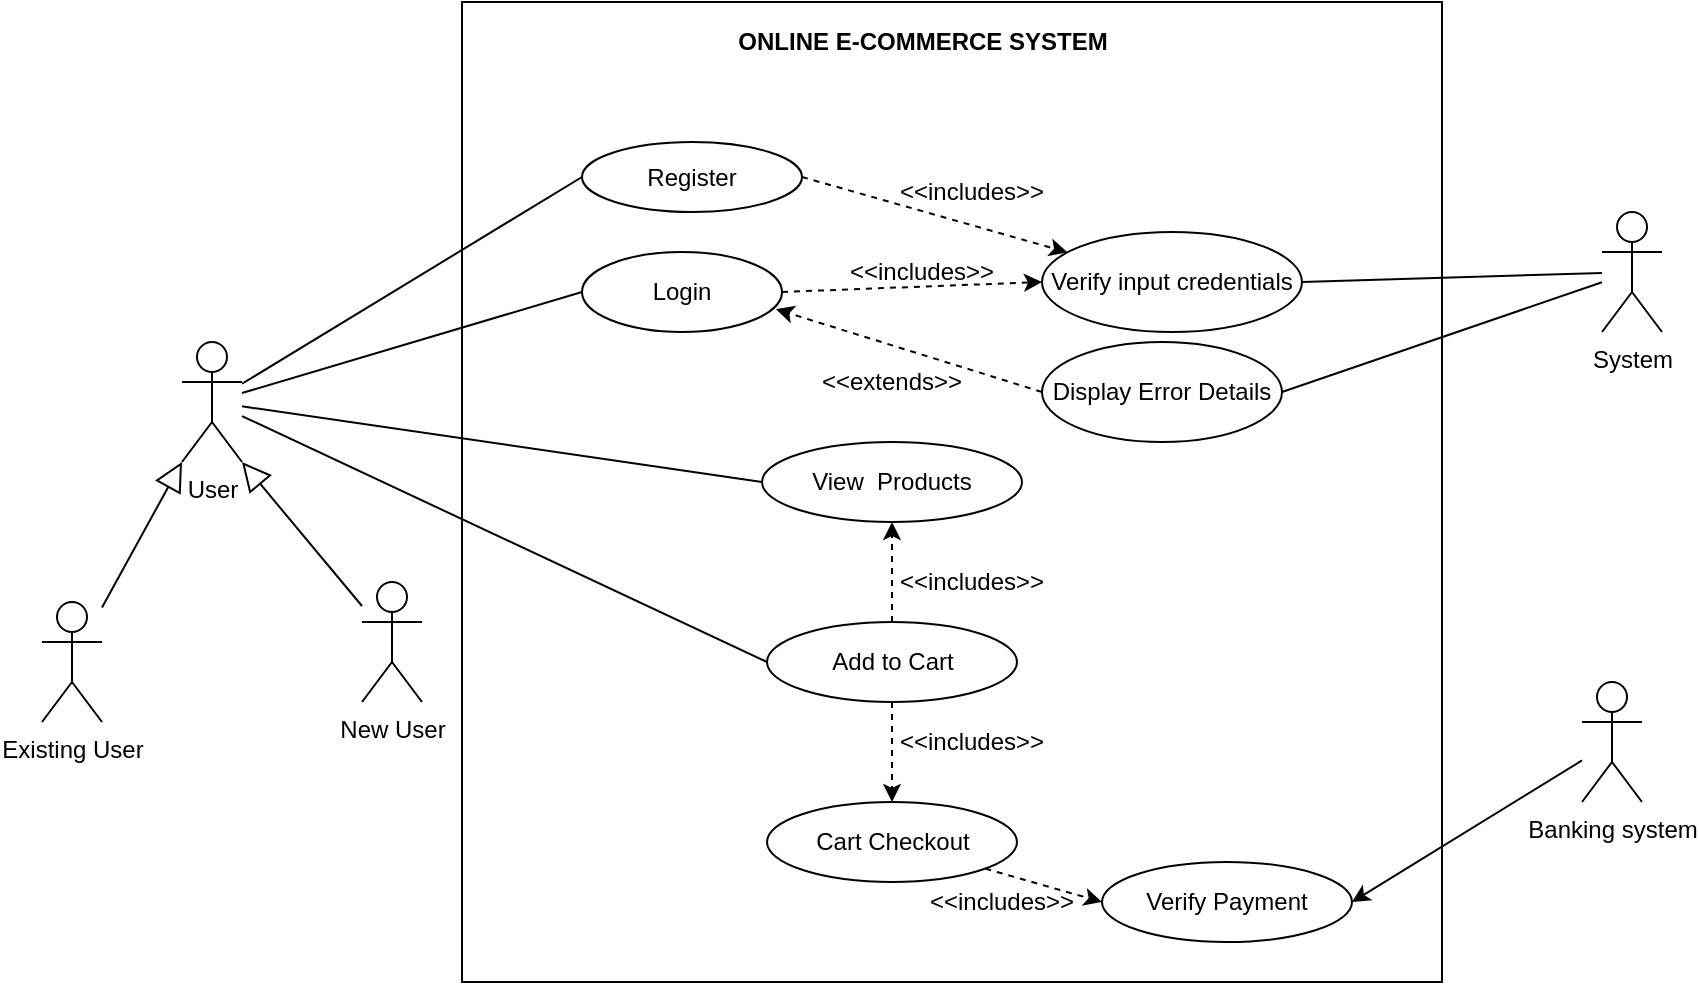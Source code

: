 <mxfile version="13.7.9" type="device"><diagram id="Joa-hGGXFQiRfUf5elmZ" name="Page-1"><mxGraphModel dx="1949" dy="599" grid="1" gridSize="10" guides="1" tooltips="1" connect="1" arrows="1" fold="1" page="1" pageScale="1" pageWidth="850" pageHeight="1100" math="0" shadow="0"><root><object label="" id="0"><mxCell/></object><mxCell id="1" parent="0"/><mxCell id="BvWJCuERhbG7dr_E3aoo-1" value="" style="rounded=0;whiteSpace=wrap;html=1;" vertex="1" parent="1"><mxGeometry x="190" y="140" width="490" height="490" as="geometry"/></mxCell><mxCell id="BvWJCuERhbG7dr_E3aoo-2" value="User&lt;br&gt;" style="shape=umlActor;verticalLabelPosition=bottom;verticalAlign=top;html=1;outlineConnect=0;" vertex="1" parent="1"><mxGeometry x="50" y="310" width="30" height="60" as="geometry"/></mxCell><mxCell id="BvWJCuERhbG7dr_E3aoo-6" value="Login" style="ellipse;whiteSpace=wrap;html=1;" vertex="1" parent="1"><mxGeometry x="250" y="265" width="100" height="40" as="geometry"/></mxCell><mxCell id="BvWJCuERhbG7dr_E3aoo-7" value="Verify input credentials" style="ellipse;whiteSpace=wrap;html=1;" vertex="1" parent="1"><mxGeometry x="480" y="255" width="130" height="50" as="geometry"/></mxCell><mxCell id="BvWJCuERhbG7dr_E3aoo-8" value="Display Error Details" style="ellipse;whiteSpace=wrap;html=1;" vertex="1" parent="1"><mxGeometry x="480" y="310" width="120" height="50" as="geometry"/></mxCell><mxCell id="BvWJCuERhbG7dr_E3aoo-10" value="" style="endArrow=classic;html=1;exitX=1;exitY=0.5;exitDx=0;exitDy=0;entryX=0;entryY=0.5;entryDx=0;entryDy=0;dashed=1;" edge="1" parent="1" source="BvWJCuERhbG7dr_E3aoo-6" target="BvWJCuERhbG7dr_E3aoo-7"><mxGeometry width="50" height="50" relative="1" as="geometry"><mxPoint x="370" y="500" as="sourcePoint"/><mxPoint x="420" y="450" as="targetPoint"/></mxGeometry></mxCell><mxCell id="BvWJCuERhbG7dr_E3aoo-11" value="" style="endArrow=classic;html=1;dashed=1;exitX=0;exitY=0.5;exitDx=0;exitDy=0;entryX=0.97;entryY=0.715;entryDx=0;entryDy=0;entryPerimeter=0;" edge="1" parent="1" source="BvWJCuERhbG7dr_E3aoo-8" target="BvWJCuERhbG7dr_E3aoo-6"><mxGeometry width="50" height="50" relative="1" as="geometry"><mxPoint x="370" y="500" as="sourcePoint"/><mxPoint x="420" y="450" as="targetPoint"/></mxGeometry></mxCell><mxCell id="BvWJCuERhbG7dr_E3aoo-12" value="&amp;lt;&amp;lt;includes&amp;gt;&amp;gt;" style="text;html=1;strokeColor=none;fillColor=none;align=center;verticalAlign=middle;whiteSpace=wrap;rounded=0;" vertex="1" parent="1"><mxGeometry x="400" y="265" width="40" height="20" as="geometry"/></mxCell><mxCell id="BvWJCuERhbG7dr_E3aoo-13" value="&amp;lt;&amp;lt;extends&amp;gt;&amp;gt;" style="text;html=1;strokeColor=none;fillColor=none;align=center;verticalAlign=middle;whiteSpace=wrap;rounded=0;" vertex="1" parent="1"><mxGeometry x="385" y="320" width="40" height="20" as="geometry"/></mxCell><mxCell id="BvWJCuERhbG7dr_E3aoo-14" value="View&amp;nbsp; Products" style="ellipse;whiteSpace=wrap;html=1;" vertex="1" parent="1"><mxGeometry x="340" y="360" width="130" height="40" as="geometry"/></mxCell><mxCell id="BvWJCuERhbG7dr_E3aoo-16" value="Add to Cart" style="ellipse;whiteSpace=wrap;html=1;" vertex="1" parent="1"><mxGeometry x="342.5" y="450" width="125" height="40" as="geometry"/></mxCell><mxCell id="BvWJCuERhbG7dr_E3aoo-17" value="Register" style="ellipse;whiteSpace=wrap;html=1;" vertex="1" parent="1"><mxGeometry x="250" y="210" width="110" height="35" as="geometry"/></mxCell><mxCell id="BvWJCuERhbG7dr_E3aoo-18" value="" style="endArrow=classic;html=1;dashed=1;exitX=1;exitY=0.5;exitDx=0;exitDy=0;" edge="1" parent="1" source="BvWJCuERhbG7dr_E3aoo-17" target="BvWJCuERhbG7dr_E3aoo-7"><mxGeometry width="50" height="50" relative="1" as="geometry"><mxPoint x="370" y="300" as="sourcePoint"/><mxPoint x="420" y="250" as="targetPoint"/></mxGeometry></mxCell><mxCell id="BvWJCuERhbG7dr_E3aoo-19" value="&amp;lt;&amp;lt;includes&amp;gt;&amp;gt;" style="text;html=1;strokeColor=none;fillColor=none;align=center;verticalAlign=middle;whiteSpace=wrap;rounded=0;" vertex="1" parent="1"><mxGeometry x="425" y="225" width="40" height="20" as="geometry"/></mxCell><mxCell id="BvWJCuERhbG7dr_E3aoo-23" value="System" style="shape=umlActor;verticalLabelPosition=bottom;verticalAlign=top;html=1;outlineConnect=0;" vertex="1" parent="1"><mxGeometry x="760" y="245" width="30" height="60" as="geometry"/></mxCell><mxCell id="BvWJCuERhbG7dr_E3aoo-27" value="" style="endArrow=none;html=1;entryX=0;entryY=0.5;entryDx=0;entryDy=0;" edge="1" parent="1" source="BvWJCuERhbG7dr_E3aoo-2" target="BvWJCuERhbG7dr_E3aoo-17"><mxGeometry width="50" height="50" relative="1" as="geometry"><mxPoint x="420" y="310" as="sourcePoint"/><mxPoint x="470" y="260" as="targetPoint"/></mxGeometry></mxCell><mxCell id="BvWJCuERhbG7dr_E3aoo-28" value="" style="endArrow=none;html=1;entryX=0;entryY=0.5;entryDx=0;entryDy=0;" edge="1" parent="1" source="BvWJCuERhbG7dr_E3aoo-2" target="BvWJCuERhbG7dr_E3aoo-6"><mxGeometry width="50" height="50" relative="1" as="geometry"><mxPoint x="330" y="310" as="sourcePoint"/><mxPoint x="380" y="260" as="targetPoint"/></mxGeometry></mxCell><mxCell id="BvWJCuERhbG7dr_E3aoo-30" value="" style="endArrow=none;html=1;exitX=1;exitY=0.5;exitDx=0;exitDy=0;" edge="1" parent="1" source="BvWJCuERhbG7dr_E3aoo-7" target="BvWJCuERhbG7dr_E3aoo-23"><mxGeometry width="50" height="50" relative="1" as="geometry"><mxPoint x="550" y="310" as="sourcePoint"/><mxPoint x="600" y="260" as="targetPoint"/></mxGeometry></mxCell><mxCell id="BvWJCuERhbG7dr_E3aoo-31" value="" style="endArrow=none;html=1;exitX=1;exitY=0.5;exitDx=0;exitDy=0;" edge="1" parent="1" source="BvWJCuERhbG7dr_E3aoo-8" target="BvWJCuERhbG7dr_E3aoo-23"><mxGeometry width="50" height="50" relative="1" as="geometry"><mxPoint x="410" y="410" as="sourcePoint"/><mxPoint x="460" y="360" as="targetPoint"/></mxGeometry></mxCell><mxCell id="BvWJCuERhbG7dr_E3aoo-32" value="New User" style="shape=umlActor;verticalLabelPosition=bottom;verticalAlign=top;html=1;outlineConnect=0;" vertex="1" parent="1"><mxGeometry x="140" y="430" width="30" height="60" as="geometry"/></mxCell><mxCell id="BvWJCuERhbG7dr_E3aoo-34" value="Existing User" style="shape=umlActor;verticalLabelPosition=bottom;verticalAlign=top;html=1;outlineConnect=0;" vertex="1" parent="1"><mxGeometry x="-20" y="440" width="30" height="60" as="geometry"/></mxCell><mxCell id="BvWJCuERhbG7dr_E3aoo-36" value="" style="edgeStyle=none;html=1;endSize=12;endArrow=block;endFill=0;entryX=1;entryY=1;entryDx=0;entryDy=0;entryPerimeter=0;" edge="1" parent="1" source="BvWJCuERhbG7dr_E3aoo-32" target="BvWJCuERhbG7dr_E3aoo-2"><mxGeometry width="160" relative="1" as="geometry"><mxPoint x="190" y="280" as="sourcePoint"/><mxPoint x="40" y="320" as="targetPoint"/></mxGeometry></mxCell><mxCell id="BvWJCuERhbG7dr_E3aoo-42" value="" style="edgeStyle=none;html=1;endSize=12;endArrow=block;endFill=0;" edge="1" parent="1" source="BvWJCuERhbG7dr_E3aoo-34"><mxGeometry width="160" relative="1" as="geometry"><mxPoint x="20" y="310" as="sourcePoint"/><mxPoint x="50" y="370" as="targetPoint"/></mxGeometry></mxCell><mxCell id="BvWJCuERhbG7dr_E3aoo-44" value="" style="endArrow=none;html=1;entryX=0;entryY=0.5;entryDx=0;entryDy=0;" edge="1" parent="1" source="BvWJCuERhbG7dr_E3aoo-2" target="BvWJCuERhbG7dr_E3aoo-14"><mxGeometry width="50" height="50" relative="1" as="geometry"><mxPoint x="460" y="410" as="sourcePoint"/><mxPoint x="510" y="360" as="targetPoint"/></mxGeometry></mxCell><mxCell id="BvWJCuERhbG7dr_E3aoo-45" value="Cart Checkout" style="ellipse;whiteSpace=wrap;html=1;" vertex="1" parent="1"><mxGeometry x="342.5" y="540" width="125" height="40" as="geometry"/></mxCell><mxCell id="BvWJCuERhbG7dr_E3aoo-46" value="Banking system" style="shape=umlActor;verticalLabelPosition=bottom;verticalAlign=top;html=1;outlineConnect=0;" vertex="1" parent="1"><mxGeometry x="750" y="480" width="30" height="60" as="geometry"/></mxCell><mxCell id="BvWJCuERhbG7dr_E3aoo-50" value="" style="endArrow=classic;html=1;dashed=1;exitX=0.5;exitY=0;exitDx=0;exitDy=0;entryX=0.5;entryY=1;entryDx=0;entryDy=0;" edge="1" parent="1" source="BvWJCuERhbG7dr_E3aoo-16" target="BvWJCuERhbG7dr_E3aoo-14"><mxGeometry width="50" height="50" relative="1" as="geometry"><mxPoint x="370" y="237.5" as="sourcePoint"/><mxPoint x="502.521" y="275.249" as="targetPoint"/></mxGeometry></mxCell><mxCell id="BvWJCuERhbG7dr_E3aoo-51" value="" style="endArrow=classic;html=1;dashed=1;exitX=0.5;exitY=1;exitDx=0;exitDy=0;entryX=0.5;entryY=0;entryDx=0;entryDy=0;" edge="1" parent="1" source="BvWJCuERhbG7dr_E3aoo-16" target="BvWJCuERhbG7dr_E3aoo-45"><mxGeometry width="50" height="50" relative="1" as="geometry"><mxPoint x="415" y="460" as="sourcePoint"/><mxPoint x="415" y="410" as="targetPoint"/></mxGeometry></mxCell><mxCell id="BvWJCuERhbG7dr_E3aoo-52" value="&amp;lt;&amp;lt;includes&amp;gt;&amp;gt;" style="text;html=1;strokeColor=none;fillColor=none;align=center;verticalAlign=middle;whiteSpace=wrap;rounded=0;" vertex="1" parent="1"><mxGeometry x="425" y="420" width="40" height="20" as="geometry"/></mxCell><mxCell id="BvWJCuERhbG7dr_E3aoo-53" value="&amp;lt;&amp;lt;includes&amp;gt;&amp;gt;" style="text;html=1;strokeColor=none;fillColor=none;align=center;verticalAlign=middle;whiteSpace=wrap;rounded=0;" vertex="1" parent="1"><mxGeometry x="425" y="500" width="40" height="20" as="geometry"/></mxCell><mxCell id="BvWJCuERhbG7dr_E3aoo-54" value="Verify Payment" style="ellipse;whiteSpace=wrap;html=1;" vertex="1" parent="1"><mxGeometry x="510" y="570" width="125" height="40" as="geometry"/></mxCell><mxCell id="BvWJCuERhbG7dr_E3aoo-55" value="" style="endArrow=classic;html=1;entryX=1;entryY=0.5;entryDx=0;entryDy=0;" edge="1" parent="1" source="BvWJCuERhbG7dr_E3aoo-46" target="BvWJCuERhbG7dr_E3aoo-54"><mxGeometry width="50" height="50" relative="1" as="geometry"><mxPoint x="460" y="410" as="sourcePoint"/><mxPoint x="510" y="360" as="targetPoint"/></mxGeometry></mxCell><mxCell id="BvWJCuERhbG7dr_E3aoo-57" value="" style="endArrow=classic;html=1;dashed=1;entryX=0;entryY=0.5;entryDx=0;entryDy=0;" edge="1" parent="1" source="BvWJCuERhbG7dr_E3aoo-45" target="BvWJCuERhbG7dr_E3aoo-54"><mxGeometry width="50" height="50" relative="1" as="geometry"><mxPoint x="357" y="303.6" as="sourcePoint"/><mxPoint x="490" y="345" as="targetPoint"/></mxGeometry></mxCell><mxCell id="BvWJCuERhbG7dr_E3aoo-58" value="&amp;lt;&amp;lt;includes&amp;gt;&amp;gt;" style="text;html=1;strokeColor=none;fillColor=none;align=center;verticalAlign=middle;whiteSpace=wrap;rounded=0;" vertex="1" parent="1"><mxGeometry x="440" y="580" width="40" height="20" as="geometry"/></mxCell><mxCell id="BvWJCuERhbG7dr_E3aoo-61" value="&lt;b&gt;ONLINE E-COMMERCE SYSTEM&lt;/b&gt;" style="text;html=1;strokeColor=none;fillColor=none;align=center;verticalAlign=middle;whiteSpace=wrap;rounded=0;" vertex="1" parent="1"><mxGeometry x="312.5" y="150" width="215" height="20" as="geometry"/></mxCell><mxCell id="BvWJCuERhbG7dr_E3aoo-62" value="" style="endArrow=none;html=1;entryX=0;entryY=0.5;entryDx=0;entryDy=0;" edge="1" parent="1" source="BvWJCuERhbG7dr_E3aoo-2" target="BvWJCuERhbG7dr_E3aoo-16"><mxGeometry width="50" height="50" relative="1" as="geometry"><mxPoint x="290" y="490" as="sourcePoint"/><mxPoint x="340" y="450" as="targetPoint"/></mxGeometry></mxCell></root></mxGraphModel></diagram></mxfile>